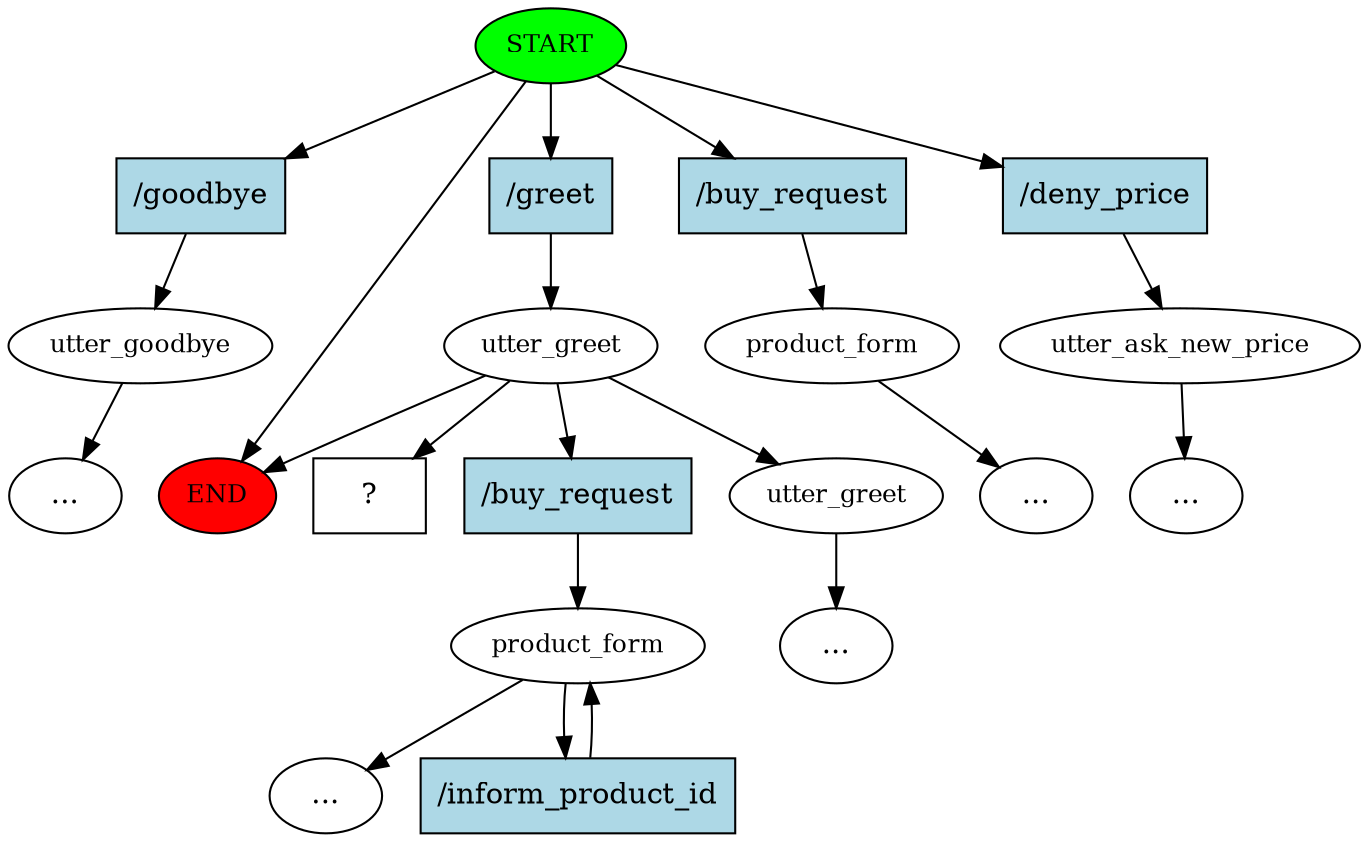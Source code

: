 digraph  {
0 [class="start active", fillcolor=green, fontsize=12, label=START, style=filled];
"-1" [class=end, fillcolor=red, fontsize=12, label=END, style=filled];
1 [class="", fontsize=12, label=utter_goodbye];
"-3" [class=ellipsis, label="..."];
2 [class=active, fontsize=12, label=utter_greet];
3 [class="", fontsize=12, label=product_form];
"-4" [class=ellipsis, label="..."];
6 [class="", fontsize=12, label=product_form];
"-5" [class=ellipsis, label="..."];
7 [class="", fontsize=12, label=utter_ask_new_price];
"-6" [class=ellipsis, label="..."];
9 [class="", fontsize=12, label=utter_greet];
"-7" [class=ellipsis, label="..."];
11 [class="intent dashed active", label="  ?  ", shape=rect];
12 [class=intent, fillcolor=lightblue, label="/goodbye", shape=rect, style=filled];
13 [class="intent active", fillcolor=lightblue, label="/greet", shape=rect, style=filled];
14 [class=intent, fillcolor=lightblue, label="/buy_request", shape=rect, style=filled];
15 [class=intent, fillcolor=lightblue, label="/deny_price", shape=rect, style=filled];
16 [class=intent, fillcolor=lightblue, label="/buy_request", shape=rect, style=filled];
17 [class=intent, fillcolor=lightblue, label="/inform_product_id", shape=rect, style=filled];
0 -> "-1"  [class="", key=NONE, label=""];
0 -> 12  [class="", key=0];
0 -> 13  [class=active, key=0];
0 -> 14  [class="", key=0];
0 -> 15  [class="", key=0];
1 -> "-3"  [class="", key=NONE, label=""];
2 -> "-1"  [class="", key=NONE, label=""];
2 -> 9  [class="", key=NONE, label=""];
2 -> 11  [class=active, key=NONE, label=""];
2 -> 16  [class="", key=0];
3 -> "-4"  [class="", key=NONE, label=""];
3 -> 17  [class="", key=0];
6 -> "-5"  [class="", key=NONE, label=""];
7 -> "-6"  [class="", key=NONE, label=""];
9 -> "-7"  [class="", key=NONE, label=""];
12 -> 1  [class="", key=0];
13 -> 2  [class=active, key=0];
14 -> 6  [class="", key=0];
15 -> 7  [class="", key=0];
16 -> 3  [class="", key=0];
17 -> 3  [class="", key=0];
}

